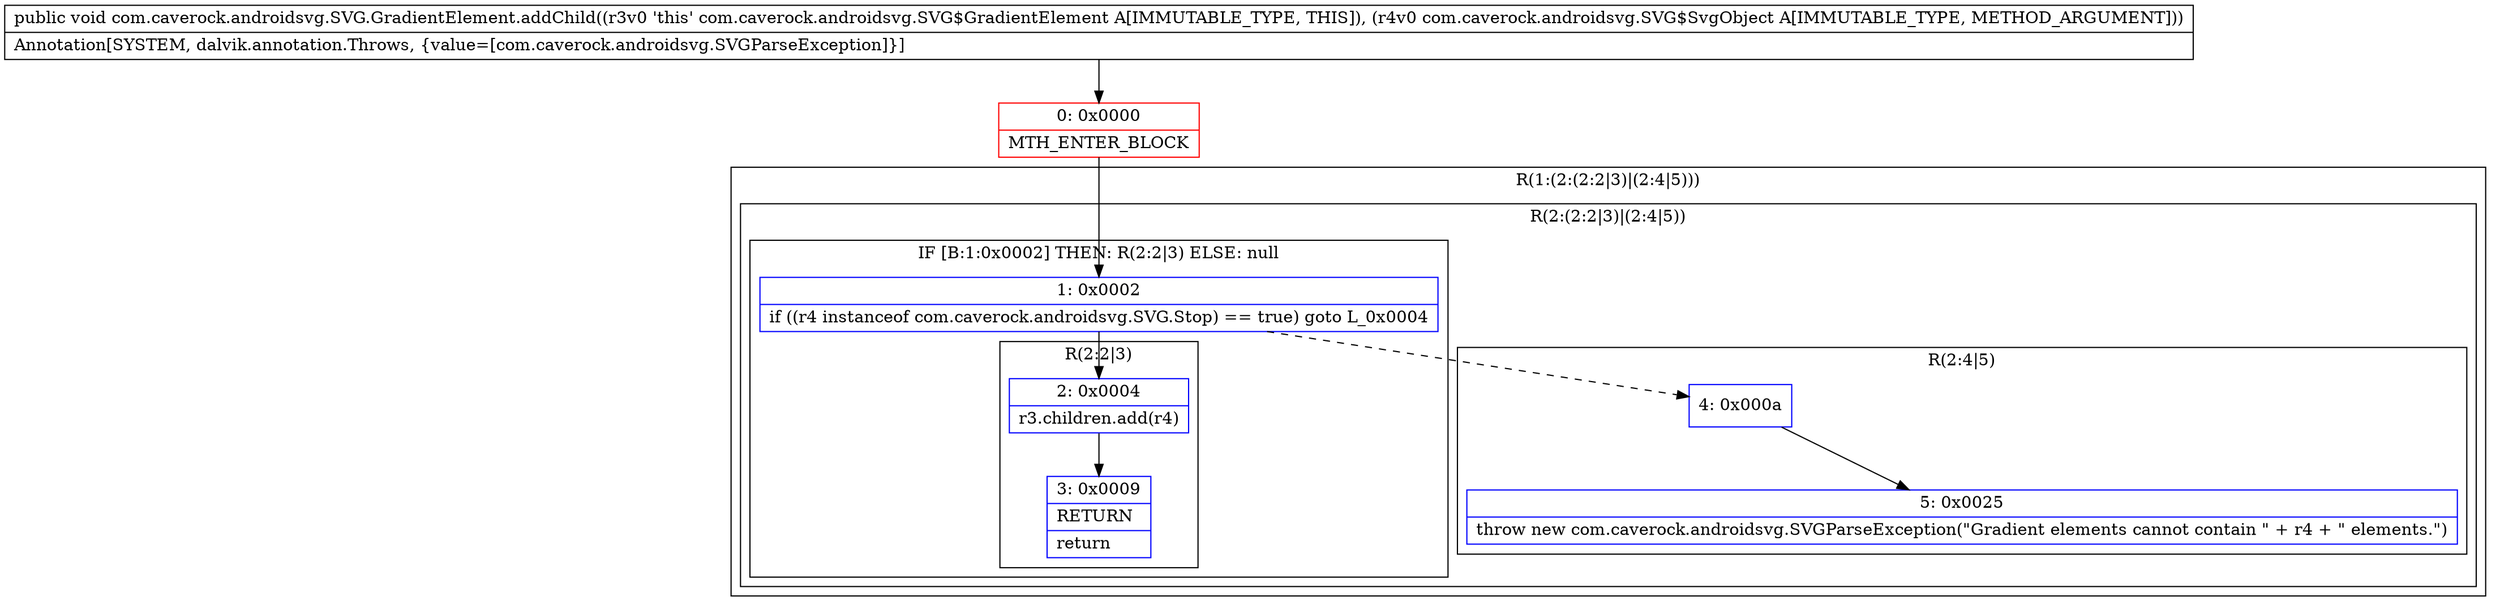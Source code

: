 digraph "CFG forcom.caverock.androidsvg.SVG.GradientElement.addChild(Lcom\/caverock\/androidsvg\/SVG$SvgObject;)V" {
subgraph cluster_Region_2035598969 {
label = "R(1:(2:(2:2|3)|(2:4|5)))";
node [shape=record,color=blue];
subgraph cluster_Region_378111035 {
label = "R(2:(2:2|3)|(2:4|5))";
node [shape=record,color=blue];
subgraph cluster_IfRegion_64606373 {
label = "IF [B:1:0x0002] THEN: R(2:2|3) ELSE: null";
node [shape=record,color=blue];
Node_1 [shape=record,label="{1\:\ 0x0002|if ((r4 instanceof com.caverock.androidsvg.SVG.Stop) == true) goto L_0x0004\l}"];
subgraph cluster_Region_1723711308 {
label = "R(2:2|3)";
node [shape=record,color=blue];
Node_2 [shape=record,label="{2\:\ 0x0004|r3.children.add(r4)\l}"];
Node_3 [shape=record,label="{3\:\ 0x0009|RETURN\l|return\l}"];
}
}
subgraph cluster_Region_965069548 {
label = "R(2:4|5)";
node [shape=record,color=blue];
Node_4 [shape=record,label="{4\:\ 0x000a}"];
Node_5 [shape=record,label="{5\:\ 0x0025|throw new com.caverock.androidsvg.SVGParseException(\"Gradient elements cannot contain \" + r4 + \" elements.\")\l}"];
}
}
}
Node_0 [shape=record,color=red,label="{0\:\ 0x0000|MTH_ENTER_BLOCK\l}"];
MethodNode[shape=record,label="{public void com.caverock.androidsvg.SVG.GradientElement.addChild((r3v0 'this' com.caverock.androidsvg.SVG$GradientElement A[IMMUTABLE_TYPE, THIS]), (r4v0 com.caverock.androidsvg.SVG$SvgObject A[IMMUTABLE_TYPE, METHOD_ARGUMENT]))  | Annotation[SYSTEM, dalvik.annotation.Throws, \{value=[com.caverock.androidsvg.SVGParseException]\}]\l}"];
MethodNode -> Node_0;
Node_1 -> Node_2;
Node_1 -> Node_4[style=dashed];
Node_2 -> Node_3;
Node_4 -> Node_5;
Node_0 -> Node_1;
}

